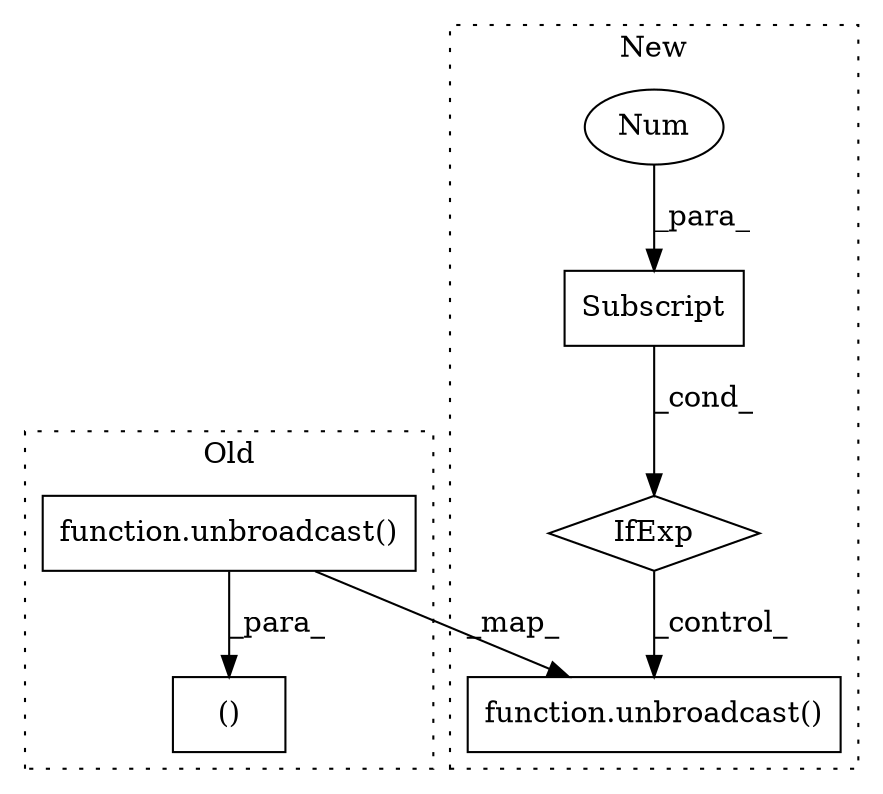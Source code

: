 digraph G {
subgraph cluster0 {
1 [label="function.unbroadcast()" a="75" s="3113,3140" l="12,1" shape="box"];
3 [label="()" a="54" s="3141" l="30" shape="box"];
label = "Old";
style="dotted";
}
subgraph cluster1 {
2 [label="function.unbroadcast()" a="75" s="3143,3201" l="12,1" shape="box"];
4 [label="Subscript" a="63" s="3206,0" l="23,0" shape="box"];
5 [label="IfExp" a="51" s="3202,3229" l="4,6" shape="diamond"];
6 [label="Num" a="76" s="3227" l="1" shape="ellipse"];
label = "New";
style="dotted";
}
1 -> 2 [label="_map_"];
1 -> 3 [label="_para_"];
4 -> 5 [label="_cond_"];
5 -> 2 [label="_control_"];
6 -> 4 [label="_para_"];
}